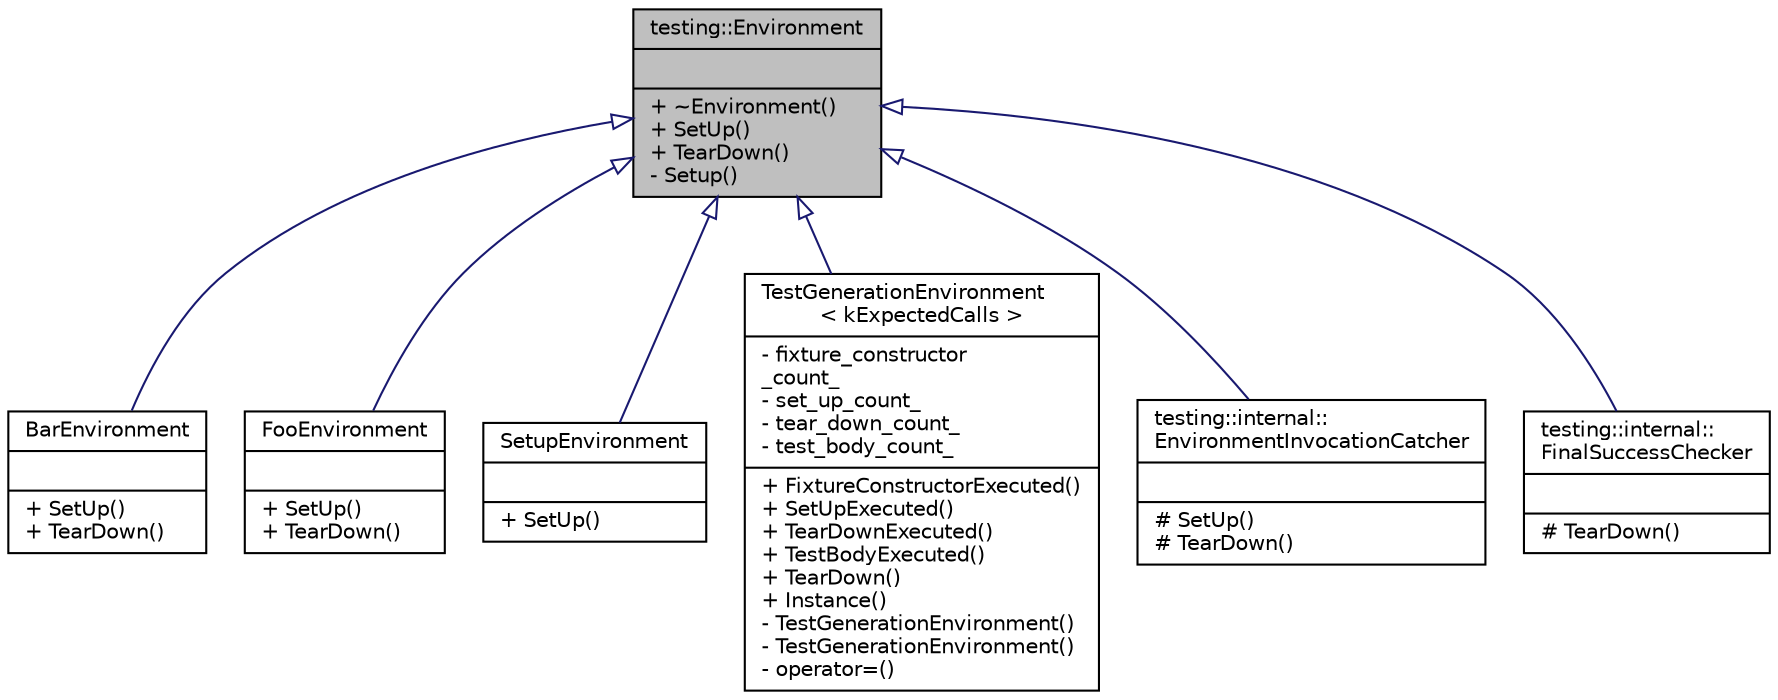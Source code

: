 digraph "testing::Environment"
{
 // LATEX_PDF_SIZE
  bgcolor="transparent";
  edge [fontname="Helvetica",fontsize="10",labelfontname="Helvetica",labelfontsize="10"];
  node [fontname="Helvetica",fontsize="10",shape=record];
  Node1 [label="{testing::Environment\n||+ ~Environment()\l+ SetUp()\l+ TearDown()\l- Setup()\l}",height=0.2,width=0.4,color="black", fillcolor="grey75", style="filled", fontcolor="black",tooltip=" "];
  Node1 -> Node2 [dir="back",color="midnightblue",fontsize="10",style="solid",arrowtail="onormal",fontname="Helvetica"];
  Node2 [label="{BarEnvironment\n||+ SetUp()\l+ TearDown()\l}",height=0.2,width=0.4,color="black",URL="$classBarEnvironment.html",tooltip=" "];
  Node1 -> Node3 [dir="back",color="midnightblue",fontsize="10",style="solid",arrowtail="onormal",fontname="Helvetica"];
  Node3 [label="{FooEnvironment\n||+ SetUp()\l+ TearDown()\l}",height=0.2,width=0.4,color="black",URL="$classFooEnvironment.html",tooltip=" "];
  Node1 -> Node4 [dir="back",color="midnightblue",fontsize="10",style="solid",arrowtail="onormal",fontname="Helvetica"];
  Node4 [label="{SetupEnvironment\n||+ SetUp()\l}",height=0.2,width=0.4,color="black",URL="$classSetupEnvironment.html",tooltip=" "];
  Node1 -> Node5 [dir="back",color="midnightblue",fontsize="10",style="solid",arrowtail="onormal",fontname="Helvetica"];
  Node5 [label="{TestGenerationEnvironment\l\< kExpectedCalls \>\n|- fixture_constructor\l_count_\l- set_up_count_\l- tear_down_count_\l- test_body_count_\l|+ FixtureConstructorExecuted()\l+ SetUpExecuted()\l+ TearDownExecuted()\l+ TestBodyExecuted()\l+ TearDown()\l+ Instance()\l- TestGenerationEnvironment()\l- TestGenerationEnvironment()\l- operator=()\l}",height=0.2,width=0.4,color="black",URL="$classTestGenerationEnvironment.html",tooltip=" "];
  Node1 -> Node6 [dir="back",color="midnightblue",fontsize="10",style="solid",arrowtail="onormal",fontname="Helvetica"];
  Node6 [label="{testing::internal::\lEnvironmentInvocationCatcher\n||# SetUp()\l# TearDown()\l}",height=0.2,width=0.4,color="black",URL="$classtesting_1_1internal_1_1EnvironmentInvocationCatcher.html",tooltip=" "];
  Node1 -> Node7 [dir="back",color="midnightblue",fontsize="10",style="solid",arrowtail="onormal",fontname="Helvetica"];
  Node7 [label="{testing::internal::\lFinalSuccessChecker\n||# TearDown()\l}",height=0.2,width=0.4,color="black",URL="$classtesting_1_1internal_1_1FinalSuccessChecker.html",tooltip=" "];
}
